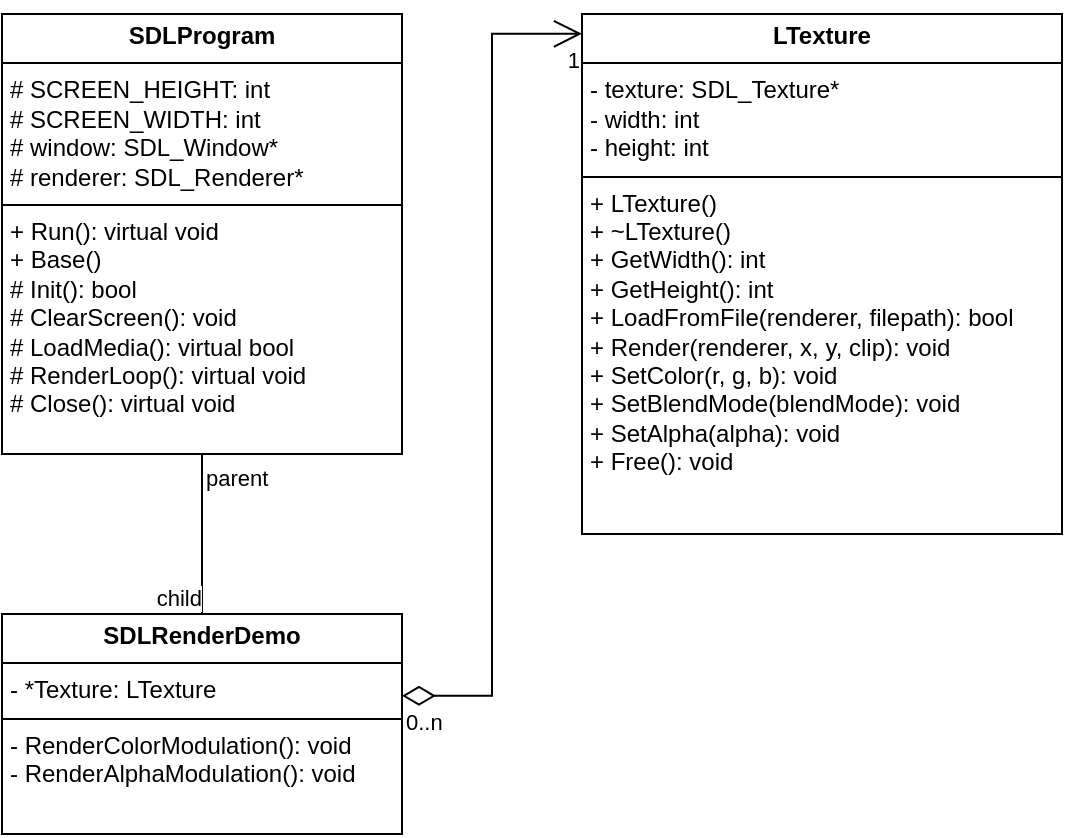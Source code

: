 <mxfile version="24.7.7">
  <diagram name="Page-1" id="o2XfP-Gk0lVBV91AhKoz">
    <mxGraphModel dx="1430" dy="768" grid="1" gridSize="10" guides="1" tooltips="1" connect="1" arrows="1" fold="1" page="1" pageScale="1" pageWidth="850" pageHeight="1100" math="0" shadow="0">
      <root>
        <mxCell id="0" />
        <mxCell id="1" parent="0" />
        <mxCell id="MPyVwY39b9Et9n5X86CX-6" value="&lt;p style=&quot;margin:0px;margin-top:4px;text-align:center;&quot;&gt;&lt;b&gt;SDLProgram&lt;/b&gt;&lt;br&gt;&lt;/p&gt;&lt;hr size=&quot;1&quot; style=&quot;border-style:solid;&quot;&gt;&lt;p style=&quot;margin:0px;margin-left:4px;&quot;&gt;# SCREEN_HEIGHT: int&lt;/p&gt;&lt;p style=&quot;margin:0px;margin-left:4px;&quot;&gt;# SCREEN_WIDTH: int&lt;/p&gt;&lt;p style=&quot;margin:0px;margin-left:4px;&quot;&gt;# window: SDL_Window*&lt;/p&gt;&lt;p style=&quot;margin:0px;margin-left:4px;&quot;&gt;# renderer: SDL_Renderer*&lt;/p&gt;&lt;hr size=&quot;1&quot; style=&quot;border-style:solid;&quot;&gt;&lt;p style=&quot;margin:0px;margin-left:4px;&quot;&gt;+ Run(): virtual void&lt;/p&gt;&lt;p style=&quot;margin:0px;margin-left:4px;&quot;&gt;+ Base()&lt;/p&gt;&lt;p style=&quot;margin:0px;margin-left:4px;&quot;&gt;# Init(): bool&lt;/p&gt;&lt;p style=&quot;margin:0px;margin-left:4px;&quot;&gt;# ClearScreen(): void&lt;/p&gt;&lt;p style=&quot;margin:0px;margin-left:4px;&quot;&gt;# LoadMedia(): virtual bool&lt;br&gt;&lt;/p&gt;&lt;p style=&quot;margin:0px;margin-left:4px;&quot;&gt;# RenderLoop(): virtual void&lt;/p&gt;&lt;p style=&quot;margin:0px;margin-left:4px;&quot;&gt;# Close(): virtual void&lt;br&gt;&lt;/p&gt;" style="verticalAlign=top;align=left;overflow=fill;html=1;whiteSpace=wrap;" vertex="1" parent="1">
          <mxGeometry x="40" y="40" width="200" height="220" as="geometry" />
        </mxCell>
        <mxCell id="MPyVwY39b9Et9n5X86CX-8" value="&lt;p style=&quot;margin:0px;margin-top:4px;text-align:center;&quot;&gt;&lt;b&gt;SDLRenderDemo&lt;/b&gt;&lt;/p&gt;&lt;hr size=&quot;1&quot; style=&quot;border-style:solid;&quot;&gt;&lt;p style=&quot;margin:0px;margin-left:4px;&quot;&gt;- *Texture: LTexture&lt;br&gt;&lt;/p&gt;&lt;hr size=&quot;1&quot; style=&quot;border-style:solid;&quot;&gt;&lt;p style=&quot;margin:0px;margin-left:4px;&quot;&gt;- RenderColorModulation(): void&lt;/p&gt;&lt;p style=&quot;margin:0px;margin-left:4px;&quot;&gt;- RenderAlphaModulation(): void&lt;br&gt;&lt;/p&gt;" style="verticalAlign=top;align=left;overflow=fill;html=1;whiteSpace=wrap;" vertex="1" parent="1">
          <mxGeometry x="40" y="340" width="200" height="110" as="geometry" />
        </mxCell>
        <mxCell id="MPyVwY39b9Et9n5X86CX-12" value="" style="endArrow=none;html=1;edgeStyle=orthogonalEdgeStyle;rounded=0;entryX=0.5;entryY=0;entryDx=0;entryDy=0;exitX=0.5;exitY=1;exitDx=0;exitDy=0;" edge="1" parent="1" source="MPyVwY39b9Et9n5X86CX-6" target="MPyVwY39b9Et9n5X86CX-8">
          <mxGeometry relative="1" as="geometry">
            <mxPoint x="110" y="280" as="sourcePoint" />
            <mxPoint x="270" y="280" as="targetPoint" />
          </mxGeometry>
        </mxCell>
        <mxCell id="MPyVwY39b9Et9n5X86CX-13" value="parent" style="edgeLabel;resizable=0;html=1;align=left;verticalAlign=bottom;" connectable="0" vertex="1" parent="MPyVwY39b9Et9n5X86CX-12">
          <mxGeometry x="-1" relative="1" as="geometry">
            <mxPoint y="20" as="offset" />
          </mxGeometry>
        </mxCell>
        <mxCell id="MPyVwY39b9Et9n5X86CX-14" value="child" style="edgeLabel;resizable=0;html=1;align=right;verticalAlign=bottom;" connectable="0" vertex="1" parent="MPyVwY39b9Et9n5X86CX-12">
          <mxGeometry x="1" relative="1" as="geometry" />
        </mxCell>
        <mxCell id="MPyVwY39b9Et9n5X86CX-15" value="" style="endArrow=open;html=1;endSize=12;startArrow=diamondThin;startSize=14;startFill=0;edgeStyle=orthogonalEdgeStyle;rounded=0;exitX=1;exitY=0.372;exitDx=0;exitDy=0;exitPerimeter=0;entryX=0;entryY=0.038;entryDx=0;entryDy=0;entryPerimeter=0;" edge="1" parent="1" source="MPyVwY39b9Et9n5X86CX-8" target="MPyVwY39b9Et9n5X86CX-18">
          <mxGeometry relative="1" as="geometry">
            <mxPoint x="250" y="380" as="sourcePoint" />
            <mxPoint x="320" y="50" as="targetPoint" />
          </mxGeometry>
        </mxCell>
        <mxCell id="MPyVwY39b9Et9n5X86CX-16" value="0..n" style="edgeLabel;resizable=0;html=1;align=left;verticalAlign=top;" connectable="0" vertex="1" parent="MPyVwY39b9Et9n5X86CX-15">
          <mxGeometry x="-1" relative="1" as="geometry" />
        </mxCell>
        <mxCell id="MPyVwY39b9Et9n5X86CX-17" value="1" style="edgeLabel;resizable=0;html=1;align=right;verticalAlign=top;" connectable="0" vertex="1" parent="MPyVwY39b9Et9n5X86CX-15">
          <mxGeometry x="1" relative="1" as="geometry" />
        </mxCell>
        <mxCell id="MPyVwY39b9Et9n5X86CX-18" value="&lt;p style=&quot;margin:0px;margin-top:4px;text-align:center;&quot;&gt;&lt;b&gt;LTexture&lt;/b&gt;&lt;/p&gt;&lt;hr size=&quot;1&quot; style=&quot;border-style:solid;&quot;&gt;&lt;p style=&quot;margin:0px;margin-left:4px;&quot;&gt;- texture: SDL_Texture*&lt;/p&gt;&lt;p style=&quot;margin:0px;margin-left:4px;&quot;&gt;- width: int&lt;/p&gt;&lt;p style=&quot;margin:0px;margin-left:4px;&quot;&gt;- height: int&lt;br&gt;&lt;/p&gt;&lt;hr size=&quot;1&quot; style=&quot;border-style:solid;&quot;&gt;&lt;p style=&quot;margin:0px;margin-left:4px;&quot;&gt;+ LTexture()&lt;/p&gt;&lt;p style=&quot;margin:0px;margin-left:4px;&quot;&gt;+ ~LTexture()&lt;br&gt;&lt;/p&gt;&lt;p style=&quot;margin:0px;margin-left:4px;&quot;&gt;+ GetWidth(): int&lt;/p&gt;&lt;p style=&quot;margin:0px;margin-left:4px;&quot;&gt;+ GetHeight(): int&lt;/p&gt;&lt;p style=&quot;margin:0px;margin-left:4px;&quot;&gt;+ LoadFromFile(renderer, filepath): bool&lt;/p&gt;&lt;p style=&quot;margin:0px;margin-left:4px;&quot;&gt;+ Render(renderer, x, y, clip): void&lt;/p&gt;&lt;p style=&quot;margin:0px;margin-left:4px;&quot;&gt;+ SetColor(r, g, b): void&lt;/p&gt;&lt;p style=&quot;margin:0px;margin-left:4px;&quot;&gt;+ SetBlendMode(blendMode): void&lt;/p&gt;&lt;p style=&quot;margin:0px;margin-left:4px;&quot;&gt;+ SetAlpha(alpha): void&lt;/p&gt;&lt;p style=&quot;margin:0px;margin-left:4px;&quot;&gt;+ Free(): void &lt;br&gt;&lt;/p&gt;" style="verticalAlign=top;align=left;overflow=fill;html=1;whiteSpace=wrap;" vertex="1" parent="1">
          <mxGeometry x="330" y="40" width="240" height="260" as="geometry" />
        </mxCell>
      </root>
    </mxGraphModel>
  </diagram>
</mxfile>
